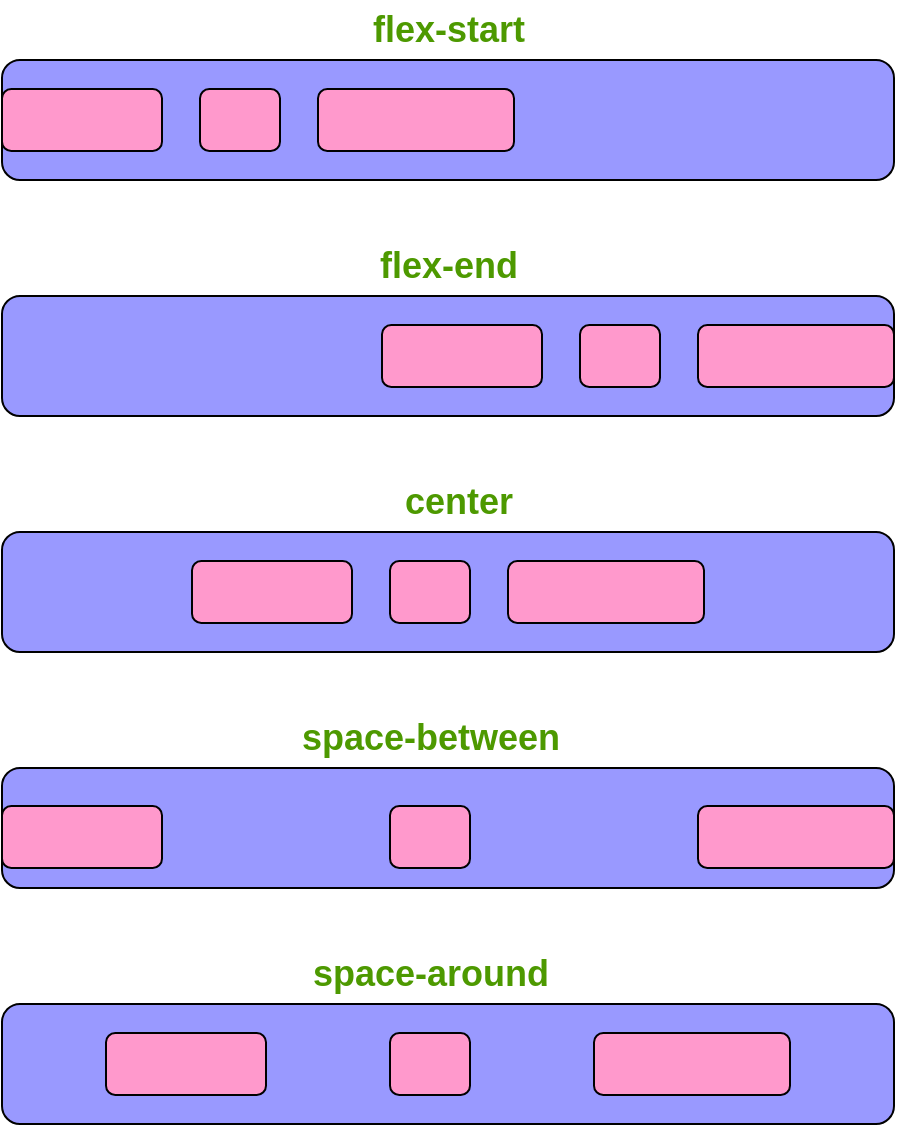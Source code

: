 <mxfile version="24.7.10" pages="2">
  <diagram name="flex:justify-content" id="sMvUqWIDDXJeJlmktwa-">
    <mxGraphModel dx="1235" dy="614" grid="0" gridSize="10" guides="1" tooltips="1" connect="1" arrows="1" fold="1" page="1" pageScale="1" pageWidth="1169" pageHeight="827" math="0" shadow="0">
      <root>
        <mxCell id="0" />
        <mxCell id="1" parent="0" />
        <mxCell id="o44z7kSi4_31oSYIi1nx-1" value="" style="rounded=1;whiteSpace=wrap;html=1;fillColor=#9999FF;" vertex="1" parent="1">
          <mxGeometry x="289" y="283" width="446" height="60" as="geometry" />
        </mxCell>
        <mxCell id="o44z7kSi4_31oSYIi1nx-2" value="" style="rounded=1;whiteSpace=wrap;html=1;fillColor=#9999FF;" vertex="1" parent="1">
          <mxGeometry x="289" y="401" width="446" height="60" as="geometry" />
        </mxCell>
        <mxCell id="o44z7kSi4_31oSYIi1nx-3" value="" style="rounded=1;whiteSpace=wrap;html=1;fillColor=#9999FF;" vertex="1" parent="1">
          <mxGeometry x="289" y="165" width="446" height="60" as="geometry" />
        </mxCell>
        <mxCell id="o44z7kSi4_31oSYIi1nx-4" value="" style="rounded=1;whiteSpace=wrap;html=1;fillColor=#9999FF;" vertex="1" parent="1">
          <mxGeometry x="289" y="519" width="446" height="60" as="geometry" />
        </mxCell>
        <mxCell id="o44z7kSi4_31oSYIi1nx-5" value="" style="rounded=1;whiteSpace=wrap;html=1;fillColor=#9999FF;" vertex="1" parent="1">
          <mxGeometry x="289" y="637" width="446" height="60" as="geometry" />
        </mxCell>
        <mxCell id="o44z7kSi4_31oSYIi1nx-6" value="" style="rounded=1;whiteSpace=wrap;html=1;fillColor=#FF99CC;" vertex="1" parent="1">
          <mxGeometry x="289" y="179.5" width="80" height="31" as="geometry" />
        </mxCell>
        <mxCell id="o44z7kSi4_31oSYIi1nx-7" value="" style="rounded=1;whiteSpace=wrap;html=1;fillColor=#FF99CC;" vertex="1" parent="1">
          <mxGeometry x="388" y="179.5" width="40" height="31" as="geometry" />
        </mxCell>
        <mxCell id="o44z7kSi4_31oSYIi1nx-8" value="" style="rounded=1;whiteSpace=wrap;html=1;fillColor=#FF99CC;" vertex="1" parent="1">
          <mxGeometry x="447" y="179.5" width="98" height="31" as="geometry" />
        </mxCell>
        <mxCell id="o44z7kSi4_31oSYIi1nx-9" value="" style="rounded=1;whiteSpace=wrap;html=1;fillColor=#FF99CC;" vertex="1" parent="1">
          <mxGeometry x="479" y="297.5" width="80" height="31" as="geometry" />
        </mxCell>
        <mxCell id="o44z7kSi4_31oSYIi1nx-10" value="" style="rounded=1;whiteSpace=wrap;html=1;fillColor=#FF99CC;" vertex="1" parent="1">
          <mxGeometry x="578" y="297.5" width="40" height="31" as="geometry" />
        </mxCell>
        <mxCell id="o44z7kSi4_31oSYIi1nx-11" value="" style="rounded=1;whiteSpace=wrap;html=1;fillColor=#FF99CC;" vertex="1" parent="1">
          <mxGeometry x="637" y="297.5" width="98" height="31" as="geometry" />
        </mxCell>
        <mxCell id="o44z7kSi4_31oSYIi1nx-12" value="" style="rounded=1;whiteSpace=wrap;html=1;fillColor=#FF99CC;" vertex="1" parent="1">
          <mxGeometry x="384" y="415.5" width="80" height="31" as="geometry" />
        </mxCell>
        <mxCell id="o44z7kSi4_31oSYIi1nx-13" value="" style="rounded=1;whiteSpace=wrap;html=1;fillColor=#FF99CC;" vertex="1" parent="1">
          <mxGeometry x="483" y="415.5" width="40" height="31" as="geometry" />
        </mxCell>
        <mxCell id="o44z7kSi4_31oSYIi1nx-14" value="" style="rounded=1;whiteSpace=wrap;html=1;fillColor=#FF99CC;" vertex="1" parent="1">
          <mxGeometry x="542" y="415.5" width="98" height="31" as="geometry" />
        </mxCell>
        <mxCell id="o44z7kSi4_31oSYIi1nx-15" value="" style="rounded=1;whiteSpace=wrap;html=1;fillColor=#FF99CC;" vertex="1" parent="1">
          <mxGeometry x="289" y="538" width="80" height="31" as="geometry" />
        </mxCell>
        <mxCell id="o44z7kSi4_31oSYIi1nx-16" value="" style="rounded=1;whiteSpace=wrap;html=1;fillColor=#FF99CC;" vertex="1" parent="1">
          <mxGeometry x="483" y="538" width="40" height="31" as="geometry" />
        </mxCell>
        <mxCell id="o44z7kSi4_31oSYIi1nx-17" value="" style="rounded=1;whiteSpace=wrap;html=1;fillColor=#FF99CC;" vertex="1" parent="1">
          <mxGeometry x="637" y="538" width="98" height="31" as="geometry" />
        </mxCell>
        <mxCell id="o44z7kSi4_31oSYIi1nx-18" value="" style="rounded=1;whiteSpace=wrap;html=1;fillColor=#FF99CC;" vertex="1" parent="1">
          <mxGeometry x="341" y="651.5" width="80" height="31" as="geometry" />
        </mxCell>
        <mxCell id="o44z7kSi4_31oSYIi1nx-19" value="" style="rounded=1;whiteSpace=wrap;html=1;fillColor=#FF99CC;" vertex="1" parent="1">
          <mxGeometry x="483" y="651.5" width="40" height="31" as="geometry" />
        </mxCell>
        <mxCell id="o44z7kSi4_31oSYIi1nx-20" value="" style="rounded=1;whiteSpace=wrap;html=1;fillColor=#FF99CC;" vertex="1" parent="1">
          <mxGeometry x="585" y="651.5" width="98" height="31" as="geometry" />
        </mxCell>
        <mxCell id="o44z7kSi4_31oSYIi1nx-21" value="&lt;b&gt;&lt;font color=&quot;#4d9900&quot; style=&quot;font-size: 18px;&quot;&gt;flex-start&lt;/font&gt;&lt;/b&gt;" style="text;html=1;align=center;verticalAlign=middle;whiteSpace=wrap;rounded=0;" vertex="1" parent="1">
          <mxGeometry x="444.5" y="135" width="135" height="30" as="geometry" />
        </mxCell>
        <mxCell id="o44z7kSi4_31oSYIi1nx-22" value="&lt;b&gt;&lt;font color=&quot;#4d9900&quot; style=&quot;font-size: 18px;&quot;&gt;flex-end&lt;/font&gt;&lt;/b&gt;" style="text;html=1;align=center;verticalAlign=middle;whiteSpace=wrap;rounded=0;" vertex="1" parent="1">
          <mxGeometry x="444.5" y="253" width="135" height="30" as="geometry" />
        </mxCell>
        <mxCell id="o44z7kSi4_31oSYIi1nx-23" value="&lt;b&gt;&lt;font color=&quot;#4d9900&quot; style=&quot;font-size: 18px;&quot;&gt;center&lt;/font&gt;&lt;/b&gt;" style="text;html=1;align=center;verticalAlign=middle;whiteSpace=wrap;rounded=0;" vertex="1" parent="1">
          <mxGeometry x="450" y="371" width="135" height="30" as="geometry" />
        </mxCell>
        <mxCell id="o44z7kSi4_31oSYIi1nx-24" value="&lt;b&gt;&lt;font color=&quot;#4d9900&quot; style=&quot;font-size: 18px;&quot;&gt;space-between&lt;/font&gt;&lt;/b&gt;" style="text;html=1;align=center;verticalAlign=middle;whiteSpace=wrap;rounded=0;" vertex="1" parent="1">
          <mxGeometry x="435.5" y="489" width="135" height="30" as="geometry" />
        </mxCell>
        <mxCell id="o44z7kSi4_31oSYIi1nx-25" value="&lt;b&gt;&lt;font color=&quot;#4d9900&quot; style=&quot;font-size: 18px;&quot;&gt;space-around&lt;/font&gt;&lt;/b&gt;" style="text;html=1;align=center;verticalAlign=middle;whiteSpace=wrap;rounded=0;" vertex="1" parent="1">
          <mxGeometry x="435.5" y="607" width="135" height="30" as="geometry" />
        </mxCell>
        <mxCell id="o44z7kSi4_31oSYIi1nx-26" style="edgeStyle=orthogonalEdgeStyle;rounded=0;orthogonalLoop=1;jettySize=auto;html=1;exitX=0.5;exitY=1;exitDx=0;exitDy=0;" edge="1" parent="1" source="o44z7kSi4_31oSYIi1nx-24" target="o44z7kSi4_31oSYIi1nx-24">
          <mxGeometry relative="1" as="geometry" />
        </mxCell>
      </root>
    </mxGraphModel>
  </diagram>
  <diagram id="k34C4wlgx47SZ_Y87xKg" name="flex:align-items">
    <mxGraphModel dx="1050" dy="522" grid="0" gridSize="10" guides="1" tooltips="1" connect="1" arrows="1" fold="1" page="1" pageScale="1" pageWidth="1169" pageHeight="827" math="0" shadow="0">
      <root>
        <mxCell id="0" />
        <mxCell id="1" parent="0" />
      </root>
    </mxGraphModel>
  </diagram>
</mxfile>
